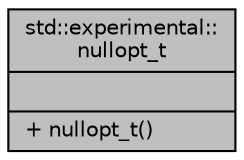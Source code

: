 digraph "std::experimental::nullopt_t"
{
 // INTERACTIVE_SVG=YES
  edge [fontname="Helvetica",fontsize="10",labelfontname="Helvetica",labelfontsize="10"];
  node [fontname="Helvetica",fontsize="10",shape=record];
  Node1 [label="{std::experimental::\lnullopt_t\n||+ nullopt_t()\l}",height=0.2,width=0.4,color="black", fillcolor="grey75", style="filled", fontcolor="black"];
}
